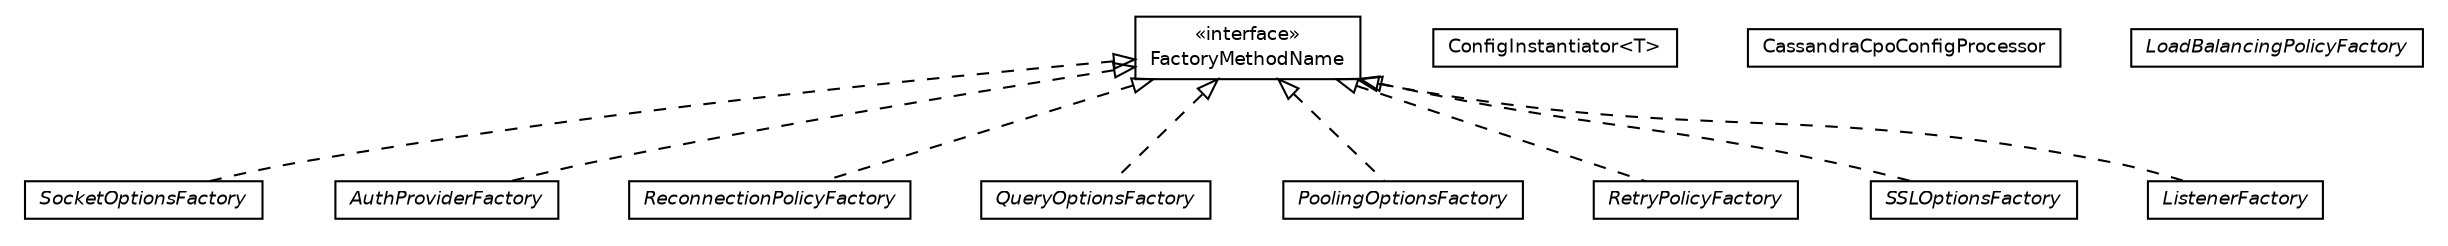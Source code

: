 #!/usr/local/bin/dot
#
# Class diagram 
# Generated by UmlGraph version 4.6 (http://www.spinellis.gr/sw/umlgraph)
#

digraph G {
	edge [fontname="Helvetica",fontsize=10,labelfontname="Helvetica",labelfontsize=10];
	node [fontname="Helvetica",fontsize=10,shape=plaintext];
	// org.synchronoss.cpo.cassandra.config.SocketOptionsFactory
	c5951 [label=<<table border="0" cellborder="1" cellspacing="0" cellpadding="2" port="p" href="./SocketOptionsFactory.html">
		<tr><td><table border="0" cellspacing="0" cellpadding="1">
			<tr><td><font face="Helvetica-Oblique"> SocketOptionsFactory </font></td></tr>
		</table></td></tr>
		</table>>, fontname="Helvetica", fontcolor="black", fontsize=9.0];
	// org.synchronoss.cpo.cassandra.config.AuthProviderFactory
	c5952 [label=<<table border="0" cellborder="1" cellspacing="0" cellpadding="2" port="p" href="./AuthProviderFactory.html">
		<tr><td><table border="0" cellspacing="0" cellpadding="1">
			<tr><td><font face="Helvetica-Oblique"> AuthProviderFactory </font></td></tr>
		</table></td></tr>
		</table>>, fontname="Helvetica", fontcolor="black", fontsize=9.0];
	// org.synchronoss.cpo.cassandra.config.FactoryMethodName
	c5953 [label=<<table border="0" cellborder="1" cellspacing="0" cellpadding="2" port="p" href="./FactoryMethodName.html">
		<tr><td><table border="0" cellspacing="0" cellpadding="1">
			<tr><td> &laquo;interface&raquo; </td></tr>
			<tr><td> FactoryMethodName </td></tr>
		</table></td></tr>
		</table>>, fontname="Helvetica", fontcolor="black", fontsize=9.0];
	// org.synchronoss.cpo.cassandra.config.ReconnectionPolicyFactory
	c5954 [label=<<table border="0" cellborder="1" cellspacing="0" cellpadding="2" port="p" href="./ReconnectionPolicyFactory.html">
		<tr><td><table border="0" cellspacing="0" cellpadding="1">
			<tr><td><font face="Helvetica-Oblique"> ReconnectionPolicyFactory </font></td></tr>
		</table></td></tr>
		</table>>, fontname="Helvetica", fontcolor="black", fontsize=9.0];
	// org.synchronoss.cpo.cassandra.config.ConfigInstantiator<T>
	c5955 [label=<<table border="0" cellborder="1" cellspacing="0" cellpadding="2" port="p" href="./ConfigInstantiator.html">
		<tr><td><table border="0" cellspacing="0" cellpadding="1">
			<tr><td> ConfigInstantiator&lt;T&gt; </td></tr>
		</table></td></tr>
		</table>>, fontname="Helvetica", fontcolor="black", fontsize=9.0];
	// org.synchronoss.cpo.cassandra.config.QueryOptionsFactory
	c5956 [label=<<table border="0" cellborder="1" cellspacing="0" cellpadding="2" port="p" href="./QueryOptionsFactory.html">
		<tr><td><table border="0" cellspacing="0" cellpadding="1">
			<tr><td><font face="Helvetica-Oblique"> QueryOptionsFactory </font></td></tr>
		</table></td></tr>
		</table>>, fontname="Helvetica", fontcolor="black", fontsize=9.0];
	// org.synchronoss.cpo.cassandra.config.PoolingOptionsFactory
	c5957 [label=<<table border="0" cellborder="1" cellspacing="0" cellpadding="2" port="p" href="./PoolingOptionsFactory.html">
		<tr><td><table border="0" cellspacing="0" cellpadding="1">
			<tr><td><font face="Helvetica-Oblique"> PoolingOptionsFactory </font></td></tr>
		</table></td></tr>
		</table>>, fontname="Helvetica", fontcolor="black", fontsize=9.0];
	// org.synchronoss.cpo.cassandra.config.RetryPolicyFactory
	c5958 [label=<<table border="0" cellborder="1" cellspacing="0" cellpadding="2" port="p" href="./RetryPolicyFactory.html">
		<tr><td><table border="0" cellspacing="0" cellpadding="1">
			<tr><td><font face="Helvetica-Oblique"> RetryPolicyFactory </font></td></tr>
		</table></td></tr>
		</table>>, fontname="Helvetica", fontcolor="black", fontsize=9.0];
	// org.synchronoss.cpo.cassandra.config.CassandraCpoConfigProcessor
	c5959 [label=<<table border="0" cellborder="1" cellspacing="0" cellpadding="2" port="p" href="./CassandraCpoConfigProcessor.html">
		<tr><td><table border="0" cellspacing="0" cellpadding="1">
			<tr><td> CassandraCpoConfigProcessor </td></tr>
		</table></td></tr>
		</table>>, fontname="Helvetica", fontcolor="black", fontsize=9.0];
	// org.synchronoss.cpo.cassandra.config.LoadBalancingPolicyFactory
	c5960 [label=<<table border="0" cellborder="1" cellspacing="0" cellpadding="2" port="p" href="./LoadBalancingPolicyFactory.html">
		<tr><td><table border="0" cellspacing="0" cellpadding="1">
			<tr><td><font face="Helvetica-Oblique"> LoadBalancingPolicyFactory </font></td></tr>
		</table></td></tr>
		</table>>, fontname="Helvetica", fontcolor="black", fontsize=9.0];
	// org.synchronoss.cpo.cassandra.config.SSLOptionsFactory
	c5961 [label=<<table border="0" cellborder="1" cellspacing="0" cellpadding="2" port="p" href="./SSLOptionsFactory.html">
		<tr><td><table border="0" cellspacing="0" cellpadding="1">
			<tr><td><font face="Helvetica-Oblique"> SSLOptionsFactory </font></td></tr>
		</table></td></tr>
		</table>>, fontname="Helvetica", fontcolor="black", fontsize=9.0];
	// org.synchronoss.cpo.cassandra.config.ListenerFactory
	c5962 [label=<<table border="0" cellborder="1" cellspacing="0" cellpadding="2" port="p" href="./ListenerFactory.html">
		<tr><td><table border="0" cellspacing="0" cellpadding="1">
			<tr><td><font face="Helvetica-Oblique"> ListenerFactory </font></td></tr>
		</table></td></tr>
		</table>>, fontname="Helvetica", fontcolor="black", fontsize=9.0];
	//org.synchronoss.cpo.cassandra.config.SocketOptionsFactory implements org.synchronoss.cpo.cassandra.config.FactoryMethodName
	c5953:p -> c5951:p [dir=back,arrowtail=empty,style=dashed];
	//org.synchronoss.cpo.cassandra.config.AuthProviderFactory implements org.synchronoss.cpo.cassandra.config.FactoryMethodName
	c5953:p -> c5952:p [dir=back,arrowtail=empty,style=dashed];
	//org.synchronoss.cpo.cassandra.config.ReconnectionPolicyFactory implements org.synchronoss.cpo.cassandra.config.FactoryMethodName
	c5953:p -> c5954:p [dir=back,arrowtail=empty,style=dashed];
	//org.synchronoss.cpo.cassandra.config.QueryOptionsFactory implements org.synchronoss.cpo.cassandra.config.FactoryMethodName
	c5953:p -> c5956:p [dir=back,arrowtail=empty,style=dashed];
	//org.synchronoss.cpo.cassandra.config.PoolingOptionsFactory implements org.synchronoss.cpo.cassandra.config.FactoryMethodName
	c5953:p -> c5957:p [dir=back,arrowtail=empty,style=dashed];
	//org.synchronoss.cpo.cassandra.config.RetryPolicyFactory implements org.synchronoss.cpo.cassandra.config.FactoryMethodName
	c5953:p -> c5958:p [dir=back,arrowtail=empty,style=dashed];
	//org.synchronoss.cpo.cassandra.config.SSLOptionsFactory implements org.synchronoss.cpo.cassandra.config.FactoryMethodName
	c5953:p -> c5961:p [dir=back,arrowtail=empty,style=dashed];
	//org.synchronoss.cpo.cassandra.config.ListenerFactory implements org.synchronoss.cpo.cassandra.config.FactoryMethodName
	c5953:p -> c5962:p [dir=back,arrowtail=empty,style=dashed];
}

